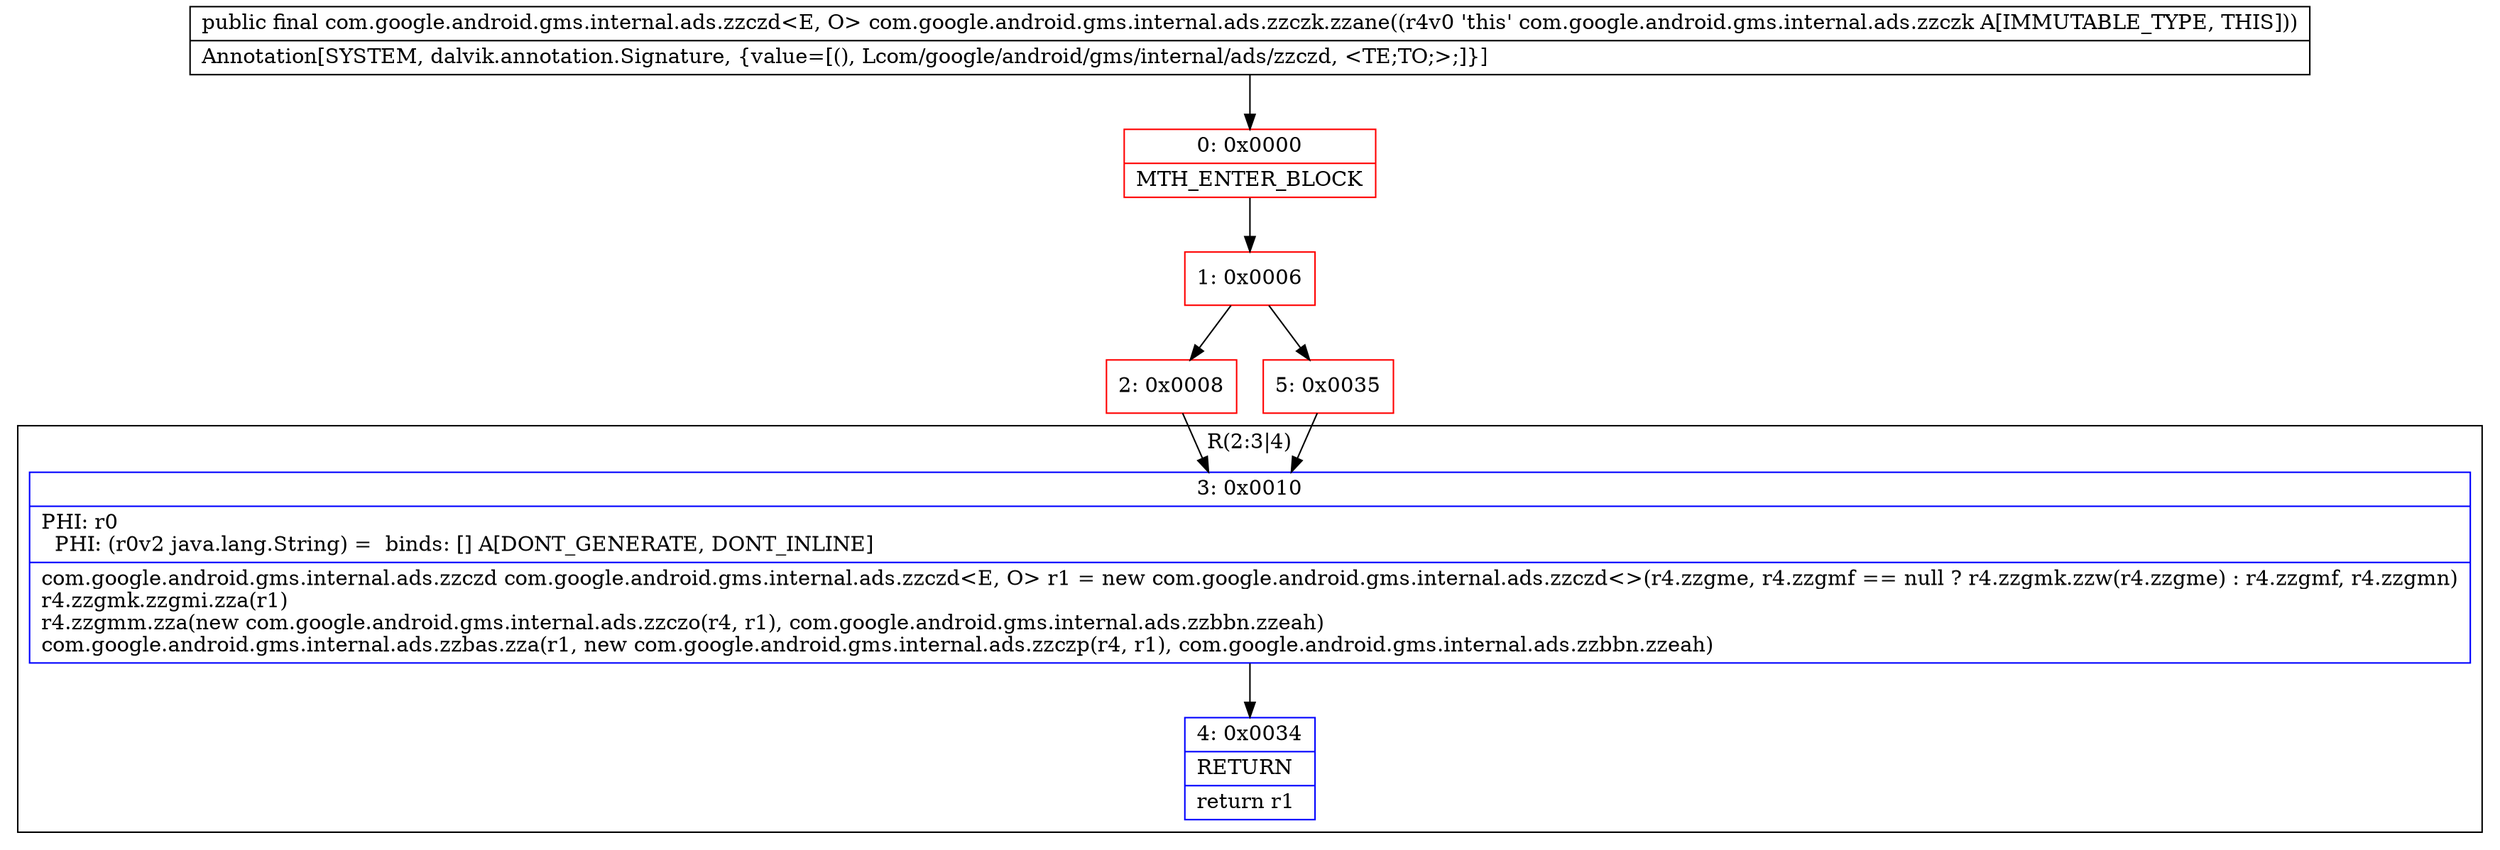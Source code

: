 digraph "CFG forcom.google.android.gms.internal.ads.zzczk.zzane()Lcom\/google\/android\/gms\/internal\/ads\/zzczd;" {
subgraph cluster_Region_766685029 {
label = "R(2:3|4)";
node [shape=record,color=blue];
Node_3 [shape=record,label="{3\:\ 0x0010|PHI: r0 \l  PHI: (r0v2 java.lang.String) =  binds: [] A[DONT_GENERATE, DONT_INLINE]\l|com.google.android.gms.internal.ads.zzczd com.google.android.gms.internal.ads.zzczd\<E, O\> r1 = new com.google.android.gms.internal.ads.zzczd\<\>(r4.zzgme, r4.zzgmf == null ? r4.zzgmk.zzw(r4.zzgme) : r4.zzgmf, r4.zzgmn)\lr4.zzgmk.zzgmi.zza(r1)\lr4.zzgmm.zza(new com.google.android.gms.internal.ads.zzczo(r4, r1), com.google.android.gms.internal.ads.zzbbn.zzeah)\lcom.google.android.gms.internal.ads.zzbas.zza(r1, new com.google.android.gms.internal.ads.zzczp(r4, r1), com.google.android.gms.internal.ads.zzbbn.zzeah)\l}"];
Node_4 [shape=record,label="{4\:\ 0x0034|RETURN\l|return r1\l}"];
}
Node_0 [shape=record,color=red,label="{0\:\ 0x0000|MTH_ENTER_BLOCK\l}"];
Node_1 [shape=record,color=red,label="{1\:\ 0x0006}"];
Node_2 [shape=record,color=red,label="{2\:\ 0x0008}"];
Node_5 [shape=record,color=red,label="{5\:\ 0x0035}"];
MethodNode[shape=record,label="{public final com.google.android.gms.internal.ads.zzczd\<E, O\> com.google.android.gms.internal.ads.zzczk.zzane((r4v0 'this' com.google.android.gms.internal.ads.zzczk A[IMMUTABLE_TYPE, THIS]))  | Annotation[SYSTEM, dalvik.annotation.Signature, \{value=[(), Lcom\/google\/android\/gms\/internal\/ads\/zzczd, \<TE;TO;\>;]\}]\l}"];
MethodNode -> Node_0;
Node_3 -> Node_4;
Node_0 -> Node_1;
Node_1 -> Node_2;
Node_1 -> Node_5;
Node_2 -> Node_3;
Node_5 -> Node_3;
}

